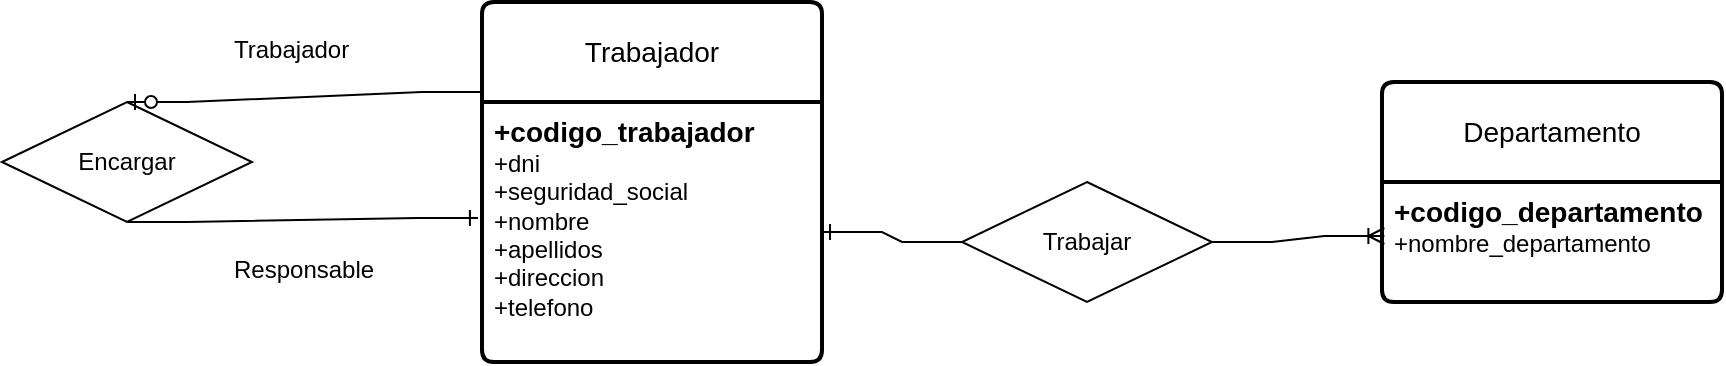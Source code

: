 <mxfile version="22.0.4" type="github">
  <diagram id="R2lEEEUBdFMjLlhIrx00" name="Page-1">
    <mxGraphModel dx="1050" dy="542" grid="1" gridSize="10" guides="1" tooltips="1" connect="1" arrows="1" fold="1" page="1" pageScale="1" pageWidth="850" pageHeight="1100" math="0" shadow="0" extFonts="Permanent Marker^https://fonts.googleapis.com/css?family=Permanent+Marker">
      <root>
        <mxCell id="0" />
        <mxCell id="1" parent="0" />
        <mxCell id="gvX3EpY5Q0zR5tGafqpT-1" value="Trabajador" style="swimlane;childLayout=stackLayout;horizontal=1;startSize=50;horizontalStack=0;rounded=1;fontSize=14;fontStyle=0;strokeWidth=2;resizeParent=0;resizeLast=1;shadow=0;dashed=0;align=center;arcSize=4;whiteSpace=wrap;html=1;" parent="1" vertex="1">
          <mxGeometry x="340" y="90" width="170" height="180" as="geometry" />
        </mxCell>
        <mxCell id="gvX3EpY5Q0zR5tGafqpT-2" value="&lt;b&gt;&lt;font style=&quot;font-size: 14px;&quot;&gt;+codigo_trabajador&lt;/font&gt;&lt;/b&gt;&lt;br&gt;+dni&lt;br&gt;+seguridad_social&lt;br&gt;+nombre&lt;br&gt;+apellidos&lt;br&gt;+direccion&lt;br&gt;+telefono" style="align=left;strokeColor=none;fillColor=none;spacingLeft=4;fontSize=12;verticalAlign=top;resizable=0;rotatable=0;part=1;html=1;" parent="gvX3EpY5Q0zR5tGafqpT-1" vertex="1">
          <mxGeometry y="50" width="170" height="130" as="geometry" />
        </mxCell>
        <mxCell id="Ul1wBHSkVidiu57l8BO9-17" value="Departamento" style="swimlane;childLayout=stackLayout;horizontal=1;startSize=50;horizontalStack=0;rounded=1;fontSize=14;fontStyle=0;strokeWidth=2;resizeParent=0;resizeLast=1;shadow=0;dashed=0;align=center;arcSize=4;whiteSpace=wrap;html=1;" parent="1" vertex="1">
          <mxGeometry x="790" y="130" width="170" height="110" as="geometry">
            <mxRectangle x="540" y="80" width="130" height="50" as="alternateBounds" />
          </mxGeometry>
        </mxCell>
        <mxCell id="Ul1wBHSkVidiu57l8BO9-18" value="&lt;b&gt;&lt;font style=&quot;font-size: 14px;&quot;&gt;+codigo_departamento&lt;/font&gt;&lt;/b&gt;&lt;br&gt;+nombre_departamento" style="align=left;strokeColor=none;fillColor=none;spacingLeft=4;fontSize=12;verticalAlign=top;resizable=0;rotatable=0;part=1;html=1;" parent="Ul1wBHSkVidiu57l8BO9-17" vertex="1">
          <mxGeometry y="50" width="170" height="60" as="geometry" />
        </mxCell>
        <mxCell id="Ul1wBHSkVidiu57l8BO9-19" value="Trabajar" style="shape=rhombus;perimeter=rhombusPerimeter;whiteSpace=wrap;html=1;align=center;" parent="1" vertex="1">
          <mxGeometry x="580" y="180" width="125" height="60" as="geometry" />
        </mxCell>
        <mxCell id="Ul1wBHSkVidiu57l8BO9-25" value="" style="edgeStyle=entityRelationEdgeStyle;fontSize=12;html=1;endArrow=ERoneToMany;rounded=0;exitX=1;exitY=0.5;exitDx=0;exitDy=0;entryX=0.007;entryY=0.45;entryDx=0;entryDy=0;entryPerimeter=0;" parent="1" source="Ul1wBHSkVidiu57l8BO9-19" target="Ul1wBHSkVidiu57l8BO9-18" edge="1">
          <mxGeometry width="100" height="100" relative="1" as="geometry">
            <mxPoint x="600" y="330" as="sourcePoint" />
            <mxPoint x="690" y="240" as="targetPoint" />
          </mxGeometry>
        </mxCell>
        <mxCell id="Ul1wBHSkVidiu57l8BO9-26" value="" style="edgeStyle=entityRelationEdgeStyle;fontSize=12;html=1;endArrow=ERone;endFill=1;rounded=0;" parent="1" source="Ul1wBHSkVidiu57l8BO9-19" target="gvX3EpY5Q0zR5tGafqpT-2" edge="1">
          <mxGeometry width="100" height="100" relative="1" as="geometry">
            <mxPoint x="632.235" y="284.08" as="sourcePoint" />
            <mxPoint x="677.76" y="290" as="targetPoint" />
          </mxGeometry>
        </mxCell>
        <mxCell id="_TuebvO3D3MZm0JwuIhE-1" value="Encargar" style="shape=rhombus;perimeter=rhombusPerimeter;whiteSpace=wrap;html=1;align=center;" vertex="1" parent="1">
          <mxGeometry x="100" y="140" width="125" height="60" as="geometry" />
        </mxCell>
        <mxCell id="_TuebvO3D3MZm0JwuIhE-3" value="" style="edgeStyle=entityRelationEdgeStyle;fontSize=12;html=1;endArrow=ERzeroToOne;endFill=1;rounded=0;entryX=0.5;entryY=0;entryDx=0;entryDy=0;exitX=0;exitY=0.25;exitDx=0;exitDy=0;" edge="1" parent="1" source="gvX3EpY5Q0zR5tGafqpT-1" target="_TuebvO3D3MZm0JwuIhE-1">
          <mxGeometry width="100" height="100" relative="1" as="geometry">
            <mxPoint x="60" y="90" as="sourcePoint" />
            <mxPoint x="180" y="170" as="targetPoint" />
            <Array as="points">
              <mxPoint x="10" y="190" />
              <mxPoint x="280" y="150" />
            </Array>
          </mxGeometry>
        </mxCell>
        <mxCell id="_TuebvO3D3MZm0JwuIhE-4" value="Trabajador&lt;br&gt;" style="text;strokeColor=none;fillColor=none;spacingLeft=4;spacingRight=4;overflow=hidden;rotatable=0;points=[[0,0.5],[1,0.5]];portConstraint=eastwest;fontSize=12;whiteSpace=wrap;html=1;" vertex="1" parent="1">
          <mxGeometry x="210" y="100" width="70" height="30" as="geometry" />
        </mxCell>
        <mxCell id="_TuebvO3D3MZm0JwuIhE-5" value="" style="edgeStyle=entityRelationEdgeStyle;fontSize=12;html=1;endArrow=ERone;endFill=1;rounded=0;entryX=-0.012;entryY=0.446;entryDx=0;entryDy=0;entryPerimeter=0;exitX=0.5;exitY=1;exitDx=0;exitDy=0;" edge="1" parent="1" source="_TuebvO3D3MZm0JwuIhE-1" target="gvX3EpY5Q0zR5tGafqpT-2">
          <mxGeometry width="100" height="100" relative="1" as="geometry">
            <mxPoint x="160" y="230" as="sourcePoint" />
            <mxPoint x="163.75" y="250" as="targetPoint" />
          </mxGeometry>
        </mxCell>
        <mxCell id="_TuebvO3D3MZm0JwuIhE-6" value="Responsable" style="text;strokeColor=none;fillColor=none;spacingLeft=4;spacingRight=4;overflow=hidden;rotatable=0;points=[[0,0.5],[1,0.5]];portConstraint=eastwest;fontSize=12;whiteSpace=wrap;html=1;" vertex="1" parent="1">
          <mxGeometry x="210" y="210" width="80" height="30" as="geometry" />
        </mxCell>
      </root>
    </mxGraphModel>
  </diagram>
</mxfile>
